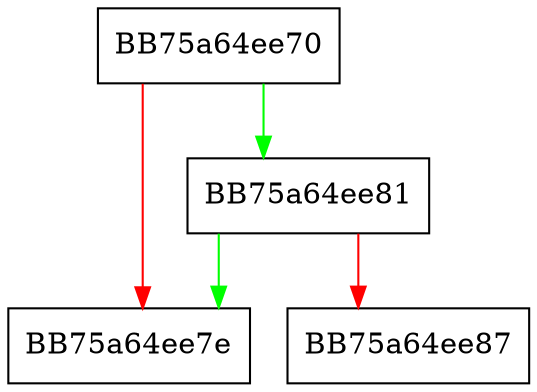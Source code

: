 digraph gzip_ismine {
  node [shape="box"];
  graph [splines=ortho];
  BB75a64ee70 -> BB75a64ee81 [color="green"];
  BB75a64ee70 -> BB75a64ee7e [color="red"];
  BB75a64ee81 -> BB75a64ee7e [color="green"];
  BB75a64ee81 -> BB75a64ee87 [color="red"];
}
